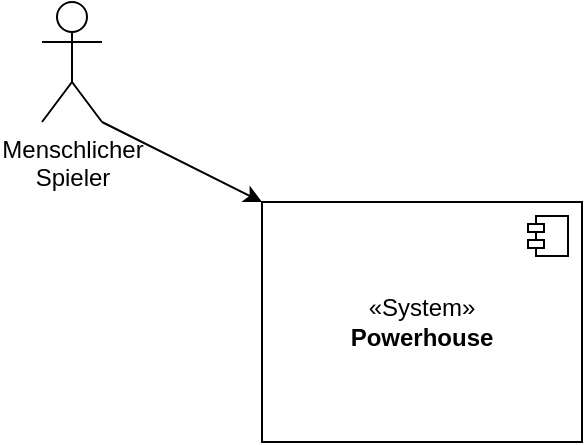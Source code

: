 <mxfile version="22.1.5" type="device">
  <diagram name="Page-1" id="5f0bae14-7c28-e335-631c-24af17079c00">
    <mxGraphModel dx="1442" dy="739" grid="1" gridSize="10" guides="1" tooltips="1" connect="1" arrows="1" fold="1" page="1" pageScale="1" pageWidth="1100" pageHeight="850" background="none" math="0" shadow="0">
      <root>
        <mxCell id="0" />
        <mxCell id="1" parent="0" />
        <mxCell id="9-R7LX4HlaJOmCOdKBJK-1" value="«System»&lt;br&gt;&lt;b&gt;Powerhouse&lt;/b&gt;" style="html=1;dropTarget=0;whiteSpace=wrap;" vertex="1" parent="1">
          <mxGeometry x="480" y="320" width="160" height="120" as="geometry" />
        </mxCell>
        <mxCell id="9-R7LX4HlaJOmCOdKBJK-2" value="" style="shape=module;jettyWidth=8;jettyHeight=4;" vertex="1" parent="9-R7LX4HlaJOmCOdKBJK-1">
          <mxGeometry x="1" width="20" height="20" relative="1" as="geometry">
            <mxPoint x="-27" y="7" as="offset" />
          </mxGeometry>
        </mxCell>
        <mxCell id="9-R7LX4HlaJOmCOdKBJK-5" style="orthogonalLoop=1;jettySize=auto;html=1;exitX=1;exitY=1;exitDx=0;exitDy=0;exitPerimeter=0;entryX=0;entryY=0;entryDx=0;entryDy=0;startArrow=none;startFill=0;rounded=0;" edge="1" parent="1" source="9-R7LX4HlaJOmCOdKBJK-3" target="9-R7LX4HlaJOmCOdKBJK-1">
          <mxGeometry relative="1" as="geometry" />
        </mxCell>
        <mxCell id="9-R7LX4HlaJOmCOdKBJK-3" value="&lt;div&gt;Menschlicher&lt;/div&gt;&lt;div&gt;Spieler&lt;br&gt;&lt;/div&gt;" style="shape=umlActor;verticalLabelPosition=bottom;verticalAlign=top;html=1;" vertex="1" parent="1">
          <mxGeometry x="370" y="220" width="30" height="60" as="geometry" />
        </mxCell>
      </root>
    </mxGraphModel>
  </diagram>
</mxfile>
